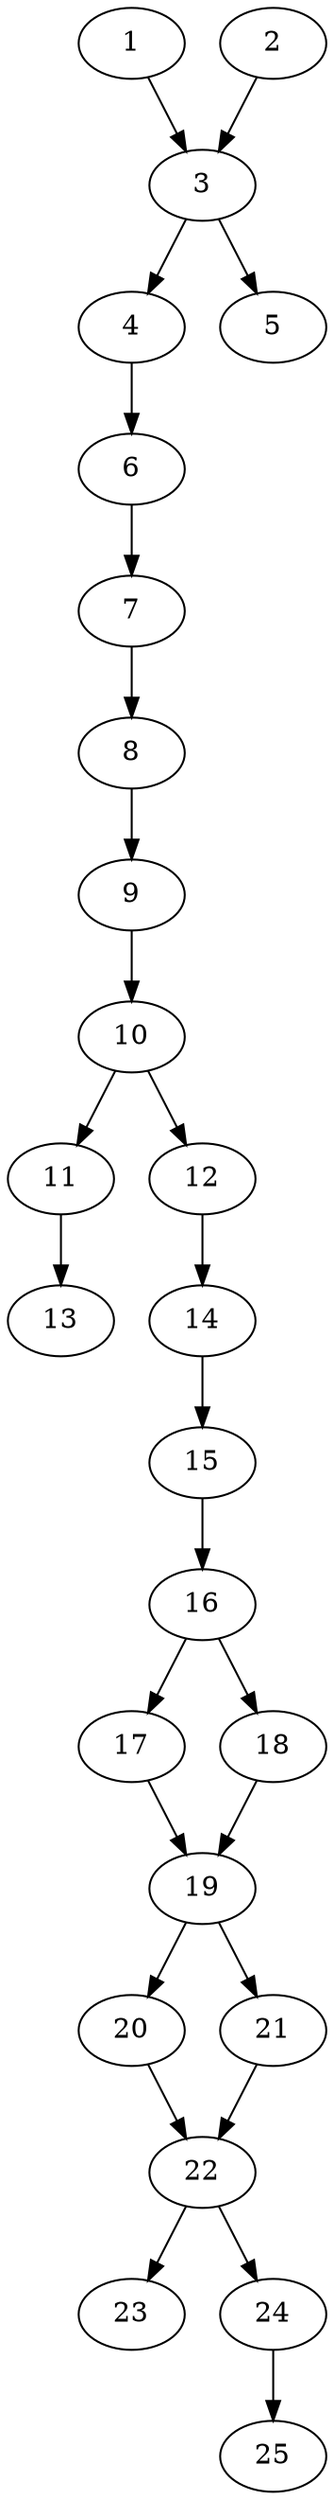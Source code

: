 // DAG automatically generated by daggen at Thu Oct  3 14:00:40 2019
// ./daggen --dot -n 25 --ccr 0.4 --fat 0.3 --regular 0.7 --density 0.7 --mindata 5242880 --maxdata 52428800 
digraph G {
  1 [size="60582400", alpha="0.12", expect_size="24232960"] 
  1 -> 3 [size ="24232960"]
  2 [size="88168960", alpha="0.12", expect_size="35267584"] 
  2 -> 3 [size ="35267584"]
  3 [size="66283520", alpha="0.19", expect_size="26513408"] 
  3 -> 4 [size ="26513408"]
  3 -> 5 [size ="26513408"]
  4 [size="113359360", alpha="0.15", expect_size="45343744"] 
  4 -> 6 [size ="45343744"]
  5 [size="108167680", alpha="0.04", expect_size="43267072"] 
  6 [size="63362560", alpha="0.06", expect_size="25345024"] 
  6 -> 7 [size ="25345024"]
  7 [size="87779840", alpha="0.08", expect_size="35111936"] 
  7 -> 8 [size ="35111936"]
  8 [size="38108160", alpha="0.13", expect_size="15243264"] 
  8 -> 9 [size ="15243264"]
  9 [size="73518080", alpha="0.02", expect_size="29407232"] 
  9 -> 10 [size ="29407232"]
  10 [size="42816000", alpha="0.14", expect_size="17126400"] 
  10 -> 11 [size ="17126400"]
  10 -> 12 [size ="17126400"]
  11 [size="101383680", alpha="0.15", expect_size="40553472"] 
  11 -> 13 [size ="40553472"]
  12 [size="52083200", alpha="0.10", expect_size="20833280"] 
  12 -> 14 [size ="20833280"]
  13 [size="122593280", alpha="0.04", expect_size="49037312"] 
  14 [size="114854400", alpha="0.19", expect_size="45941760"] 
  14 -> 15 [size ="45941760"]
  15 [size="83778560", alpha="0.12", expect_size="33511424"] 
  15 -> 16 [size ="33511424"]
  16 [size="105771520", alpha="0.09", expect_size="42308608"] 
  16 -> 17 [size ="42308608"]
  16 -> 18 [size ="42308608"]
  17 [size="25684480", alpha="0.12", expect_size="10273792"] 
  17 -> 19 [size ="10273792"]
  18 [size="70586880", alpha="0.12", expect_size="28234752"] 
  18 -> 19 [size ="28234752"]
  19 [size="30292480", alpha="0.10", expect_size="12116992"] 
  19 -> 20 [size ="12116992"]
  19 -> 21 [size ="12116992"]
  20 [size="41384960", alpha="0.11", expect_size="16553984"] 
  20 -> 22 [size ="16553984"]
  21 [size="122813440", alpha="0.19", expect_size="49125376"] 
  21 -> 22 [size ="49125376"]
  22 [size="91281920", alpha="0.19", expect_size="36512768"] 
  22 -> 23 [size ="36512768"]
  22 -> 24 [size ="36512768"]
  23 [size="32537600", alpha="0.09", expect_size="13015040"] 
  24 [size="58078720", alpha="0.16", expect_size="23231488"] 
  24 -> 25 [size ="23231488"]
  25 [size="53690880", alpha="0.19", expect_size="21476352"] 
}
